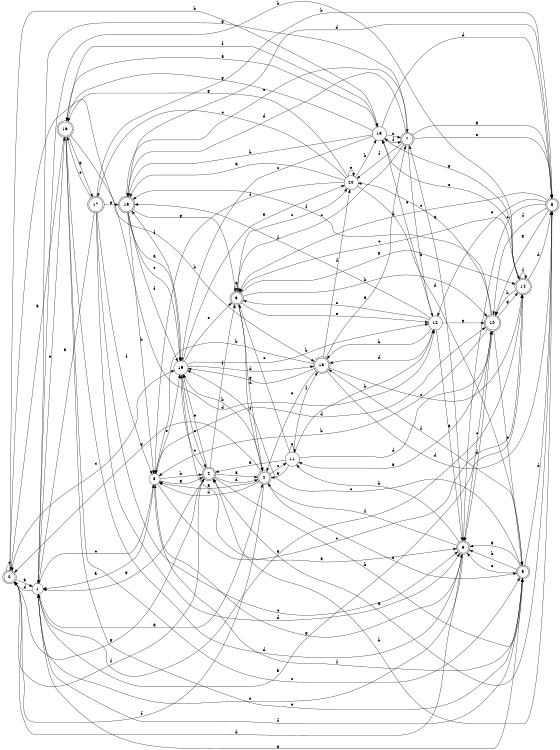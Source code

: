 digraph n17_7 {
__start0 [label="" shape="none"];

rankdir=LR;
size="8,5";

s0 [style="rounded,filled", color="black", fillcolor="white" shape="doublecircle", label="0"];
s1 [style="filled", color="black", fillcolor="white" shape="circle", label="1"];
s2 [style="rounded,filled", color="black", fillcolor="white" shape="doublecircle", label="2"];
s3 [style="filled", color="black", fillcolor="white" shape="circle", label="3"];
s4 [style="rounded,filled", color="black", fillcolor="white" shape="doublecircle", label="4"];
s5 [style="rounded,filled", color="black", fillcolor="white" shape="doublecircle", label="5"];
s6 [style="rounded,filled", color="black", fillcolor="white" shape="doublecircle", label="6"];
s7 [style="rounded,filled", color="black", fillcolor="white" shape="doublecircle", label="7"];
s8 [style="rounded,filled", color="black", fillcolor="white" shape="doublecircle", label="8"];
s9 [style="rounded,filled", color="black", fillcolor="white" shape="doublecircle", label="9"];
s10 [style="rounded,filled", color="black", fillcolor="white" shape="doublecircle", label="10"];
s11 [style="filled", color="black", fillcolor="white" shape="circle", label="11"];
s12 [style="filled", color="black", fillcolor="white" shape="circle", label="12"];
s13 [style="rounded,filled", color="black", fillcolor="white" shape="doublecircle", label="13"];
s14 [style="rounded,filled", color="black", fillcolor="white" shape="doublecircle", label="14"];
s15 [style="filled", color="black", fillcolor="white" shape="circle", label="15"];
s16 [style="rounded,filled", color="black", fillcolor="white" shape="doublecircle", label="16"];
s17 [style="rounded,filled", color="black", fillcolor="white" shape="doublecircle", label="17"];
s18 [style="rounded,filled", color="black", fillcolor="white" shape="doublecircle", label="18"];
s19 [style="filled", color="black", fillcolor="white" shape="circle", label="19"];
s20 [style="filled", color="black", fillcolor="white" shape="circle", label="20"];
s0 -> s1 [label="a"];
s0 -> s15 [label="b"];
s0 -> s19 [label="c"];
s0 -> s12 [label="d"];
s0 -> s0 [label="e"];
s0 -> s4 [label="f"];
s0 -> s4 [label="g"];
s1 -> s2 [label="a"];
s1 -> s14 [label="b"];
s1 -> s3 [label="c"];
s1 -> s0 [label="d"];
s1 -> s16 [label="e"];
s1 -> s5 [label="f"];
s1 -> s14 [label="g"];
s2 -> s3 [label="a"];
s2 -> s19 [label="b"];
s2 -> s11 [label="c"];
s2 -> s3 [label="d"];
s2 -> s5 [label="e"];
s2 -> s0 [label="f"];
s2 -> s0 [label="g"];
s3 -> s1 [label="a"];
s3 -> s4 [label="b"];
s3 -> s14 [label="c"];
s3 -> s10 [label="d"];
s3 -> s19 [label="e"];
s3 -> s5 [label="f"];
s3 -> s4 [label="g"];
s4 -> s2 [label="a"];
s4 -> s5 [label="b"];
s4 -> s19 [label="c"];
s4 -> s2 [label="d"];
s4 -> s19 [label="e"];
s4 -> s9 [label="f"];
s4 -> s1 [label="g"];
s5 -> s6 [label="a"];
s5 -> s6 [label="b"];
s5 -> s19 [label="c"];
s5 -> s8 [label="d"];
s5 -> s6 [label="e"];
s5 -> s13 [label="f"];
s5 -> s1 [label="g"];
s6 -> s7 [label="a"];
s6 -> s11 [label="b"];
s6 -> s10 [label="c"];
s6 -> s0 [label="d"];
s6 -> s1 [label="e"];
s6 -> s2 [label="f"];
s6 -> s3 [label="g"];
s7 -> s8 [label="a"];
s7 -> s12 [label="b"];
s7 -> s9 [label="c"];
s7 -> s18 [label="d"];
s7 -> s8 [label="e"];
s7 -> s20 [label="f"];
s7 -> s1 [label="g"];
s8 -> s4 [label="a"];
s8 -> s4 [label="b"];
s8 -> s6 [label="c"];
s8 -> s9 [label="d"];
s8 -> s12 [label="e"];
s8 -> s10 [label="f"];
s8 -> s10 [label="g"];
s9 -> s9 [label="a"];
s9 -> s10 [label="b"];
s9 -> s20 [label="c"];
s9 -> s2 [label="d"];
s9 -> s12 [label="e"];
s9 -> s2 [label="f"];
s9 -> s14 [label="g"];
s10 -> s11 [label="a"];
s10 -> s3 [label="b"];
s10 -> s20 [label="c"];
s10 -> s6 [label="d"];
s10 -> s5 [label="e"];
s10 -> s18 [label="f"];
s10 -> s14 [label="g"];
s11 -> s4 [label="a"];
s11 -> s12 [label="b"];
s11 -> s9 [label="c"];
s11 -> s10 [label="d"];
s11 -> s11 [label="e"];
s11 -> s13 [label="f"];
s11 -> s2 [label="g"];
s12 -> s6 [label="a"];
s12 -> s13 [label="b"];
s12 -> s9 [label="c"];
s12 -> s13 [label="d"];
s12 -> s15 [label="e"];
s12 -> s18 [label="f"];
s12 -> s10 [label="g"];
s13 -> s7 [label="a"];
s13 -> s3 [label="b"];
s13 -> s14 [label="c"];
s13 -> s8 [label="d"];
s13 -> s2 [label="e"];
s13 -> s20 [label="f"];
s13 -> s19 [label="g"];
s14 -> s1 [label="a"];
s14 -> s10 [label="b"];
s14 -> s9 [label="c"];
s14 -> s8 [label="d"];
s14 -> s15 [label="e"];
s14 -> s14 [label="f"];
s14 -> s15 [label="g"];
s15 -> s16 [label="a"];
s15 -> s18 [label="b"];
s15 -> s19 [label="c"];
s15 -> s8 [label="d"];
s15 -> s7 [label="e"];
s15 -> s7 [label="f"];
s15 -> s16 [label="g"];
s16 -> s0 [label="a"];
s16 -> s13 [label="b"];
s16 -> s5 [label="c"];
s16 -> s6 [label="d"];
s16 -> s5 [label="e"];
s16 -> s15 [label="f"];
s16 -> s17 [label="g"];
s17 -> s1 [label="a"];
s17 -> s8 [label="b"];
s17 -> s6 [label="c"];
s17 -> s6 [label="d"];
s17 -> s16 [label="e"];
s17 -> s3 [label="f"];
s17 -> s18 [label="g"];
s18 -> s19 [label="a"];
s18 -> s3 [label="b"];
s18 -> s19 [label="c"];
s18 -> s8 [label="d"];
s18 -> s7 [label="e"];
s18 -> s19 [label="f"];
s18 -> s9 [label="g"];
s19 -> s6 [label="a"];
s19 -> s12 [label="b"];
s19 -> s4 [label="c"];
s19 -> s13 [label="d"];
s19 -> s9 [label="e"];
s19 -> s18 [label="f"];
s19 -> s20 [label="g"];
s20 -> s18 [label="a"];
s20 -> s15 [label="b"];
s20 -> s17 [label="c"];
s20 -> s5 [label="d"];
s20 -> s20 [label="e"];
s20 -> s3 [label="f"];
s20 -> s16 [label="g"];

}